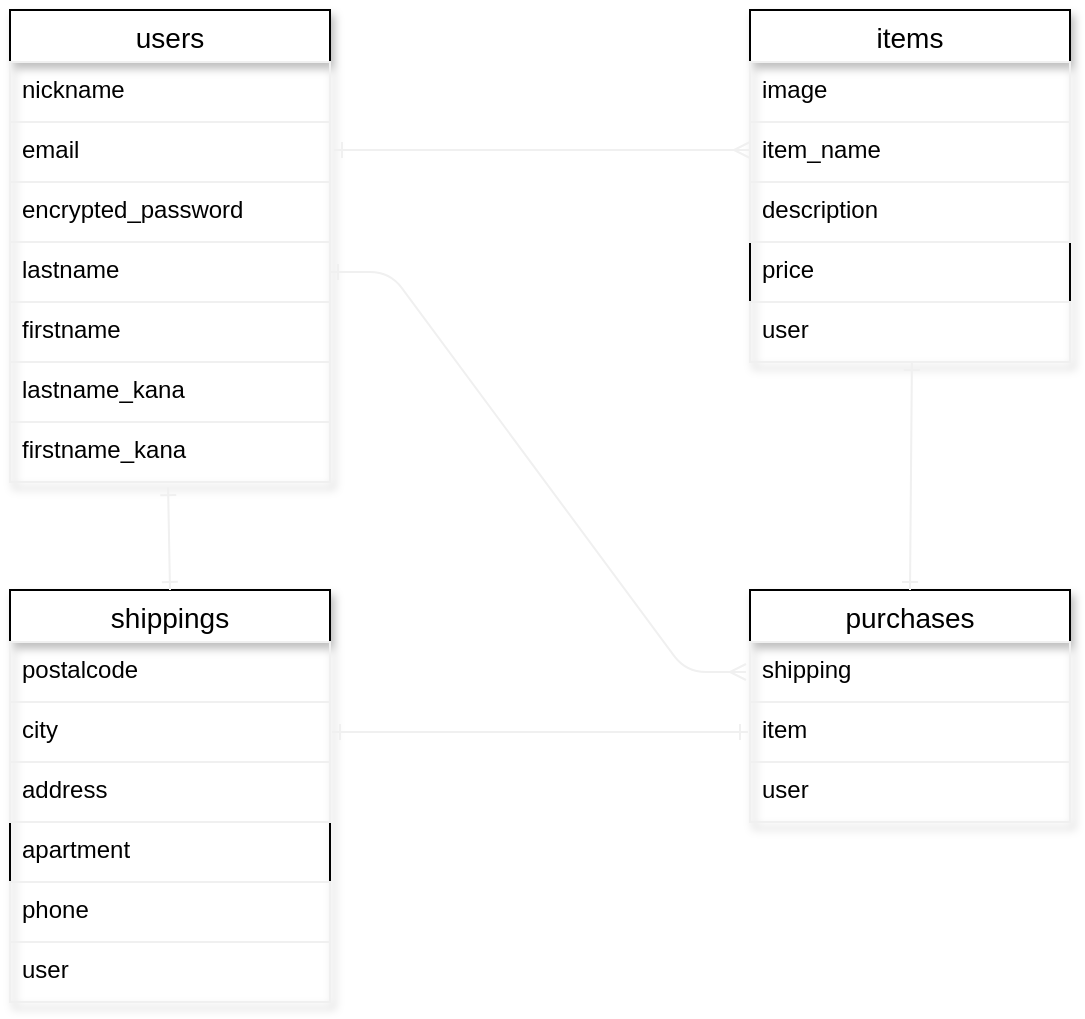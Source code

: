 <mxfile>
    <diagram id="3lw1c6W0_0OJP3JJnj1i" name="ページ1">
        <mxGraphModel dx="641" dy="672" grid="1" gridSize="10" guides="1" tooltips="1" connect="1" arrows="0" fold="1" page="1" pageScale="1" pageWidth="827" pageHeight="1169" math="0" shadow="0">
            <root>
                <mxCell id="0"/>
                <mxCell id="1" parent="0"/>
                <mxCell id="78" value="users" style="swimlane;fontStyle=0;childLayout=stackLayout;horizontal=1;startSize=26;horizontalStack=0;resizeParent=1;resizeParentMax=0;resizeLast=0;collapsible=1;marginBottom=0;align=center;fontSize=14;shadow=1;" vertex="1" parent="1">
                    <mxGeometry x="80" y="40" width="160" height="236" as="geometry"/>
                </mxCell>
                <mxCell id="79" value="nickname" style="text;fillColor=none;spacingLeft=4;spacingRight=4;overflow=hidden;rotatable=0;points=[[0,0.5],[1,0.5]];portConstraint=eastwest;fontSize=12;perimeterSpacing=2;strokeColor=#f0f0f0;" vertex="1" parent="78">
                    <mxGeometry y="26" width="160" height="30" as="geometry"/>
                </mxCell>
                <mxCell id="80" value="email" style="text;fillColor=none;spacingLeft=4;spacingRight=4;overflow=hidden;rotatable=0;points=[[0,0.5],[1,0.5]];portConstraint=eastwest;fontSize=12;perimeterSpacing=1;strokeColor=#f0f0f0;" vertex="1" parent="78">
                    <mxGeometry y="56" width="160" height="30" as="geometry"/>
                </mxCell>
                <mxCell id="81" value="encrypted_password" style="text;fillColor=none;spacingLeft=4;spacingRight=4;overflow=hidden;rotatable=0;points=[[0,0.5],[1,0.5]];portConstraint=eastwest;fontSize=12;strokeColor=#f0f0f0;" vertex="1" parent="78">
                    <mxGeometry y="86" width="160" height="30" as="geometry"/>
                </mxCell>
                <mxCell id="82" value="lastname" style="text;fillColor=none;spacingLeft=4;spacingRight=4;overflow=hidden;rotatable=0;points=[[0,0.5],[1,0.5]];portConstraint=eastwest;fontSize=12;strokeColor=#f0f0f0;" vertex="1" parent="78">
                    <mxGeometry y="116" width="160" height="30" as="geometry"/>
                </mxCell>
                <mxCell id="163" value="firstname" style="text;fillColor=none;spacingLeft=4;spacingRight=4;overflow=hidden;rotatable=0;points=[[0,0.5],[1,0.5]];portConstraint=eastwest;fontSize=12;strokeColor=#f0f0f0;" vertex="1" parent="78">
                    <mxGeometry y="146" width="160" height="30" as="geometry"/>
                </mxCell>
                <mxCell id="165" value="lastname_kana" style="text;fillColor=none;spacingLeft=4;spacingRight=4;overflow=hidden;rotatable=0;points=[[0,0.5],[1,0.5]];portConstraint=eastwest;fontSize=12;strokeColor=#f0f0f0;" vertex="1" parent="78">
                    <mxGeometry y="176" width="160" height="30" as="geometry"/>
                </mxCell>
                <mxCell id="166" value="firstname_kana" style="text;fillColor=none;spacingLeft=4;spacingRight=4;overflow=hidden;rotatable=0;points=[[0,0.5],[1,0.5]];portConstraint=eastwest;fontSize=12;strokeColor=#f0f0f0;" vertex="1" parent="78">
                    <mxGeometry y="206" width="160" height="30" as="geometry"/>
                </mxCell>
                <mxCell id="83" value="items" style="swimlane;fontStyle=0;childLayout=stackLayout;horizontal=1;startSize=26;horizontalStack=0;resizeParent=1;resizeParentMax=0;resizeLast=0;collapsible=1;marginBottom=0;align=center;fontSize=14;shadow=1;" vertex="1" parent="1">
                    <mxGeometry x="450" y="40" width="160" height="176" as="geometry">
                        <mxRectangle x="450" y="90" width="70" height="26" as="alternateBounds"/>
                    </mxGeometry>
                </mxCell>
                <mxCell id="84" value="image" style="text;fillColor=none;spacingLeft=4;spacingRight=4;overflow=hidden;rotatable=0;points=[[0,0.5],[1,0.5]];portConstraint=eastwest;fontSize=12;perimeterSpacing=2;strokeColor=#f0f0f0;" vertex="1" parent="83">
                    <mxGeometry y="26" width="160" height="30" as="geometry"/>
                </mxCell>
                <mxCell id="85" value="item_name" style="text;fillColor=none;spacingLeft=4;spacingRight=4;overflow=hidden;rotatable=0;points=[[0,0.5],[1,0.5]];portConstraint=eastwest;fontSize=12;perimeterSpacing=1;strokeColor=#f0f0f0;" vertex="1" parent="83">
                    <mxGeometry y="56" width="160" height="30" as="geometry"/>
                </mxCell>
                <mxCell id="86" value="description" style="text;fillColor=none;spacingLeft=4;spacingRight=4;overflow=hidden;rotatable=0;points=[[0,0.5],[1,0.5]];portConstraint=eastwest;fontSize=12;strokeColor=#f0f0f0;" vertex="1" parent="83">
                    <mxGeometry y="86" width="160" height="30" as="geometry"/>
                </mxCell>
                <mxCell id="99" value="price" style="text;strokeColor=none;fillColor=none;spacingLeft=4;spacingRight=4;overflow=hidden;rotatable=0;points=[[0,0.5],[1,0.5]];portConstraint=eastwest;fontSize=12;" vertex="1" parent="83">
                    <mxGeometry y="116" width="160" height="30" as="geometry"/>
                </mxCell>
                <mxCell id="89" value="user" style="text;fillColor=none;spacingLeft=4;spacingRight=4;overflow=hidden;rotatable=0;points=[[0,0.5],[1,0.5]];portConstraint=eastwest;fontSize=12;strokeColor=#f0f0f0;" vertex="1" parent="83">
                    <mxGeometry y="146" width="160" height="30" as="geometry"/>
                </mxCell>
                <mxCell id="100" value="purchases" style="swimlane;fontStyle=0;childLayout=stackLayout;horizontal=1;startSize=26;horizontalStack=0;resizeParent=1;resizeParentMax=0;resizeLast=0;collapsible=1;marginBottom=0;align=center;fontSize=14;shadow=1;" vertex="1" parent="1">
                    <mxGeometry x="450" y="330" width="160" height="116" as="geometry"/>
                </mxCell>
                <mxCell id="101" value="shipping" style="text;fillColor=none;spacingLeft=4;spacingRight=4;overflow=hidden;rotatable=0;points=[[0,0.5],[1,0.5]];portConstraint=eastwest;fontSize=12;perimeterSpacing=2;strokeColor=#f0f0f0;" vertex="1" parent="100">
                    <mxGeometry y="26" width="160" height="30" as="geometry"/>
                </mxCell>
                <mxCell id="102" value="item" style="text;fillColor=none;spacingLeft=4;spacingRight=4;overflow=hidden;rotatable=0;points=[[0,0.5],[1,0.5]];portConstraint=eastwest;fontSize=12;perimeterSpacing=1;strokeColor=#f0f0f0;" vertex="1" parent="100">
                    <mxGeometry y="56" width="160" height="30" as="geometry"/>
                </mxCell>
                <mxCell id="103" value="user" style="text;fillColor=none;spacingLeft=4;spacingRight=4;overflow=hidden;rotatable=0;points=[[0,0.5],[1,0.5]];portConstraint=eastwest;fontSize=12;strokeColor=#f0f0f0;" vertex="1" parent="100">
                    <mxGeometry y="86" width="160" height="30" as="geometry"/>
                </mxCell>
                <mxCell id="105" value="shippings" style="swimlane;fontStyle=0;childLayout=stackLayout;horizontal=1;startSize=26;horizontalStack=0;resizeParent=1;resizeParentMax=0;resizeLast=0;collapsible=1;marginBottom=0;align=center;fontSize=14;shadow=1;" vertex="1" parent="1">
                    <mxGeometry x="80" y="330" width="160" height="206" as="geometry"/>
                </mxCell>
                <mxCell id="106" value="postalcode" style="text;fillColor=none;spacingLeft=4;spacingRight=4;overflow=hidden;rotatable=0;points=[[0,0.5],[1,0.5]];portConstraint=eastwest;fontSize=12;perimeterSpacing=2;strokeColor=#f0f0f0;" vertex="1" parent="105">
                    <mxGeometry y="26" width="160" height="30" as="geometry"/>
                </mxCell>
                <mxCell id="107" value="city" style="text;fillColor=none;spacingLeft=4;spacingRight=4;overflow=hidden;rotatable=0;points=[[0,0.5],[1,0.5]];portConstraint=eastwest;fontSize=12;perimeterSpacing=1;strokeColor=#f0f0f0;" vertex="1" parent="105">
                    <mxGeometry y="56" width="160" height="30" as="geometry"/>
                </mxCell>
                <mxCell id="108" value="address" style="text;fillColor=none;spacingLeft=4;spacingRight=4;overflow=hidden;rotatable=0;points=[[0,0.5],[1,0.5]];portConstraint=eastwest;fontSize=12;strokeColor=#f0f0f0;" vertex="1" parent="105">
                    <mxGeometry y="86" width="160" height="30" as="geometry"/>
                </mxCell>
                <mxCell id="109" value="apartment" style="text;strokeColor=none;fillColor=none;spacingLeft=4;spacingRight=4;overflow=hidden;rotatable=0;points=[[0,0.5],[1,0.5]];portConstraint=eastwest;fontSize=12;" vertex="1" parent="105">
                    <mxGeometry y="116" width="160" height="30" as="geometry"/>
                </mxCell>
                <mxCell id="110" value="phone" style="text;fillColor=none;spacingLeft=4;spacingRight=4;overflow=hidden;rotatable=0;points=[[0,0.5],[1,0.5]];portConstraint=eastwest;fontSize=12;strokeColor=#f0f0f0;" vertex="1" parent="105">
                    <mxGeometry y="146" width="160" height="30" as="geometry"/>
                </mxCell>
                <mxCell id="111" value="user" style="text;fillColor=none;spacingLeft=4;spacingRight=4;overflow=hidden;rotatable=0;points=[[0,0.5],[1,0.5]];portConstraint=eastwest;fontSize=12;strokeColor=#f0f0f0;" vertex="1" parent="105">
                    <mxGeometry y="176" width="160" height="30" as="geometry"/>
                </mxCell>
                <mxCell id="113" value="" style="edgeStyle=none;html=1;startArrow=ERone;startFill=0;endArrow=ERone;endFill=0;strokeColor=#f0f0f0;exitX=0.506;exitY=1;exitDx=0;exitDy=0;exitPerimeter=0;entryX=0.5;entryY=0;entryDx=0;entryDy=0;" edge="1" parent="1" source="89" target="100">
                    <mxGeometry relative="1" as="geometry">
                        <mxPoint x="529.5" y="280" as="sourcePoint"/>
                        <mxPoint x="530" y="290" as="targetPoint"/>
                    </mxGeometry>
                </mxCell>
                <mxCell id="115" value="" style="edgeStyle=none;html=1;startArrow=ERone;startFill=0;endArrow=ERone;endFill=0;strokeColor=#f0f0f0;entryX=1;entryY=0.5;entryDx=0;entryDy=0;exitX=0;exitY=0.5;exitDx=0;exitDy=0;" edge="1" parent="1" source="102" target="107">
                    <mxGeometry relative="1" as="geometry">
                        <mxPoint x="310" y="350" as="sourcePoint"/>
                        <mxPoint x="310" y="434" as="targetPoint"/>
                    </mxGeometry>
                </mxCell>
                <mxCell id="168" value="" style="edgeStyle=none;html=1;startArrow=ERmany;startFill=0;endArrow=ERone;endFill=0;strokeColor=#f0f0f0;entryX=1;entryY=0.5;entryDx=0;entryDy=0;exitX=0;exitY=0.5;exitDx=0;exitDy=0;" edge="1" parent="1">
                    <mxGeometry relative="1" as="geometry">
                        <mxPoint x="450" y="110" as="sourcePoint"/>
                        <mxPoint x="242.0" y="110" as="targetPoint"/>
                    </mxGeometry>
                </mxCell>
                <mxCell id="169" value="" style="edgeStyle=none;html=1;startArrow=ERone;startFill=0;endArrow=ERone;endFill=0;strokeColor=#f0f0f0;entryX=0.5;entryY=0;entryDx=0;entryDy=0;exitX=0.494;exitY=1.086;exitDx=0;exitDy=0;exitPerimeter=0;" edge="1" parent="1" source="166" target="105">
                    <mxGeometry relative="1" as="geometry">
                        <mxPoint x="160" y="270" as="sourcePoint"/>
                        <mxPoint x="160" y="320" as="targetPoint"/>
                    </mxGeometry>
                </mxCell>
                <mxCell id="170" value="" style="edgeStyle=entityRelationEdgeStyle;fontSize=12;html=1;endArrow=ERmany;strokeColor=#f0f0f0;strokeWidth=1;exitX=1;exitY=0.5;exitDx=0;exitDy=0;entryX=0;entryY=0.5;entryDx=0;entryDy=0;startArrow=ERone;startFill=0;" edge="1" parent="1" source="82" target="101">
                    <mxGeometry width="100" height="100" relative="1" as="geometry">
                        <mxPoint x="270" y="330" as="sourcePoint"/>
                        <mxPoint x="370" y="230" as="targetPoint"/>
                    </mxGeometry>
                </mxCell>
            </root>
        </mxGraphModel>
    </diagram>
</mxfile>